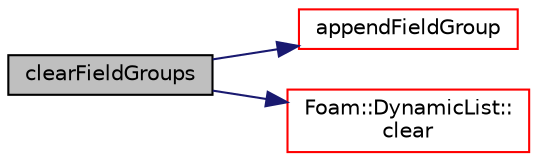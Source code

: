 digraph "clearFieldGroups"
{
  bgcolor="transparent";
  edge [fontname="Helvetica",fontsize="10",labelfontname="Helvetica",labelfontsize="10"];
  node [fontname="Helvetica",fontsize="10",shape=record];
  rankdir="LR";
  Node1 [label="clearFieldGroups",height=0.2,width=0.4,color="black", fillcolor="grey75", style="filled", fontcolor="black"];
  Node1 -> Node2 [color="midnightblue",fontsize="10",style="solid",fontname="Helvetica"];
  Node2 [label="appendFieldGroup",height=0.2,width=0.4,color="red",URL="$a02023.html#ac643d33d4467a9bf039a7c0b5b795645",tooltip="Append fieldName to the appropriate group. "];
  Node1 -> Node3 [color="midnightblue",fontsize="10",style="solid",fontname="Helvetica"];
  Node3 [label="Foam::DynamicList::\lclear",height=0.2,width=0.4,color="red",URL="$a00610.html#ac8bb3912a3ce86b15842e79d0b421204",tooltip="Clear the addressed list, i.e. set the size to zero. "];
}
